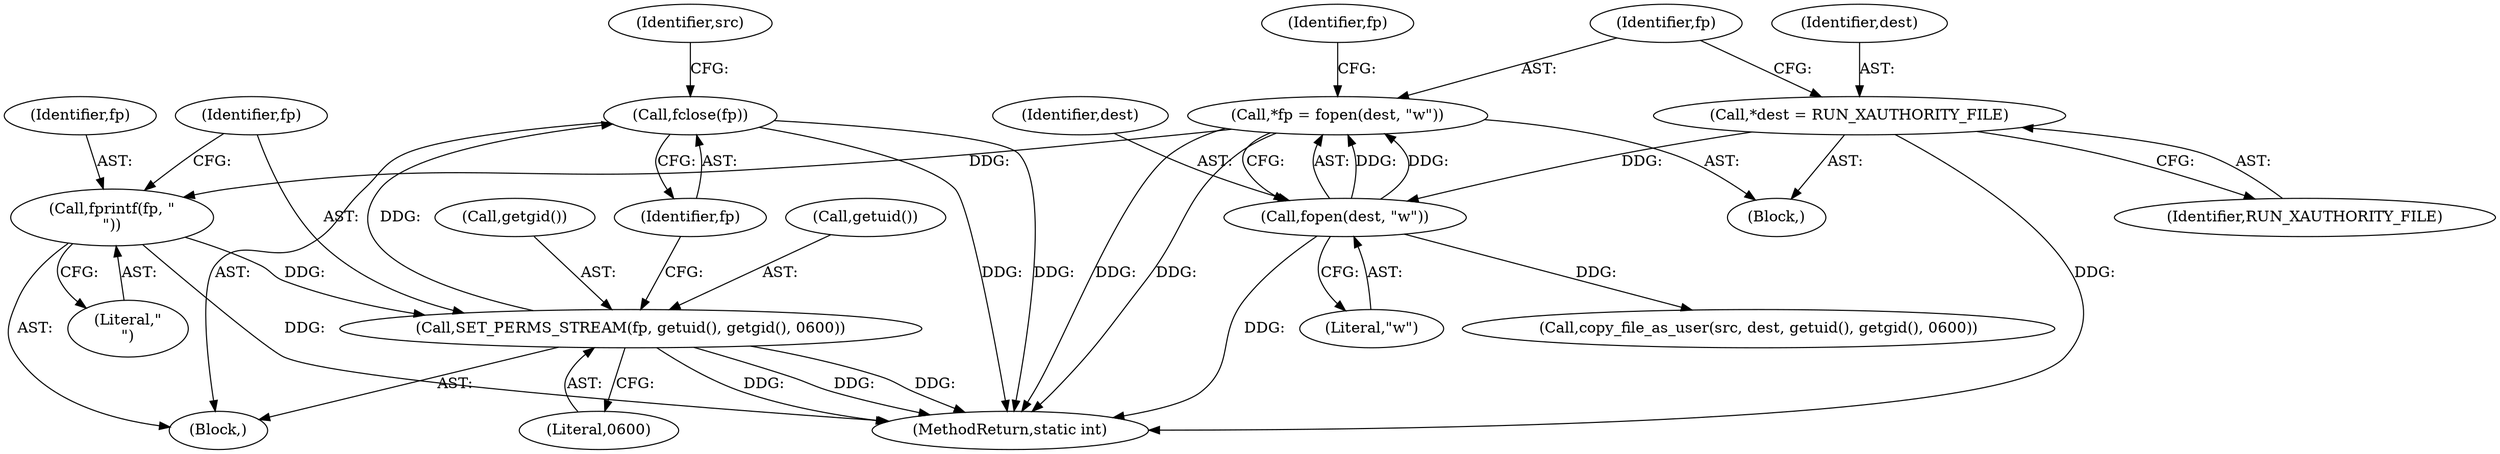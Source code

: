 digraph "0_firejail_38d418505e9ee2d326557e5639e8da49c298858f_1@API" {
"1000128" [label="(Call,fclose(fp))"];
"1000123" [label="(Call,SET_PERMS_STREAM(fp, getuid(), getgid(), 0600))"];
"1000120" [label="(Call,fprintf(fp, \"\n\"))"];
"1000112" [label="(Call,*fp = fopen(dest, \"w\"))"];
"1000114" [label="(Call,fopen(dest, \"w\"))"];
"1000108" [label="(Call,*dest = RUN_XAUTHORITY_FILE)"];
"1000126" [label="(Call,getgid())"];
"1000128" [label="(Call,fclose(fp))"];
"1000122" [label="(Literal,\"\n\")"];
"1000104" [label="(Block,)"];
"1000109" [label="(Identifier,dest)"];
"1000110" [label="(Identifier,RUN_XAUTHORITY_FILE)"];
"1000113" [label="(Identifier,fp)"];
"1000120" [label="(Call,fprintf(fp, \"\n\"))"];
"1000161" [label="(Call,copy_file_as_user(src, dest, getuid(), getgid(), 0600))"];
"1000119" [label="(Block,)"];
"1000118" [label="(Identifier,fp)"];
"1000108" [label="(Call,*dest = RUN_XAUTHORITY_FILE)"];
"1000124" [label="(Identifier,fp)"];
"1000129" [label="(Identifier,fp)"];
"1000125" [label="(Call,getuid())"];
"1000127" [label="(Literal,0600)"];
"1000112" [label="(Call,*fp = fopen(dest, \"w\"))"];
"1000116" [label="(Literal,\"w\")"];
"1000115" [label="(Identifier,dest)"];
"1000134" [label="(Identifier,src)"];
"1000174" [label="(MethodReturn,static int)"];
"1000114" [label="(Call,fopen(dest, \"w\"))"];
"1000121" [label="(Identifier,fp)"];
"1000123" [label="(Call,SET_PERMS_STREAM(fp, getuid(), getgid(), 0600))"];
"1000128" -> "1000119"  [label="AST: "];
"1000128" -> "1000129"  [label="CFG: "];
"1000129" -> "1000128"  [label="AST: "];
"1000134" -> "1000128"  [label="CFG: "];
"1000128" -> "1000174"  [label="DDG: "];
"1000128" -> "1000174"  [label="DDG: "];
"1000123" -> "1000128"  [label="DDG: "];
"1000123" -> "1000119"  [label="AST: "];
"1000123" -> "1000127"  [label="CFG: "];
"1000124" -> "1000123"  [label="AST: "];
"1000125" -> "1000123"  [label="AST: "];
"1000126" -> "1000123"  [label="AST: "];
"1000127" -> "1000123"  [label="AST: "];
"1000129" -> "1000123"  [label="CFG: "];
"1000123" -> "1000174"  [label="DDG: "];
"1000123" -> "1000174"  [label="DDG: "];
"1000123" -> "1000174"  [label="DDG: "];
"1000120" -> "1000123"  [label="DDG: "];
"1000120" -> "1000119"  [label="AST: "];
"1000120" -> "1000122"  [label="CFG: "];
"1000121" -> "1000120"  [label="AST: "];
"1000122" -> "1000120"  [label="AST: "];
"1000124" -> "1000120"  [label="CFG: "];
"1000120" -> "1000174"  [label="DDG: "];
"1000112" -> "1000120"  [label="DDG: "];
"1000112" -> "1000104"  [label="AST: "];
"1000112" -> "1000114"  [label="CFG: "];
"1000113" -> "1000112"  [label="AST: "];
"1000114" -> "1000112"  [label="AST: "];
"1000118" -> "1000112"  [label="CFG: "];
"1000112" -> "1000174"  [label="DDG: "];
"1000112" -> "1000174"  [label="DDG: "];
"1000114" -> "1000112"  [label="DDG: "];
"1000114" -> "1000112"  [label="DDG: "];
"1000114" -> "1000116"  [label="CFG: "];
"1000115" -> "1000114"  [label="AST: "];
"1000116" -> "1000114"  [label="AST: "];
"1000114" -> "1000174"  [label="DDG: "];
"1000108" -> "1000114"  [label="DDG: "];
"1000114" -> "1000161"  [label="DDG: "];
"1000108" -> "1000104"  [label="AST: "];
"1000108" -> "1000110"  [label="CFG: "];
"1000109" -> "1000108"  [label="AST: "];
"1000110" -> "1000108"  [label="AST: "];
"1000113" -> "1000108"  [label="CFG: "];
"1000108" -> "1000174"  [label="DDG: "];
}
